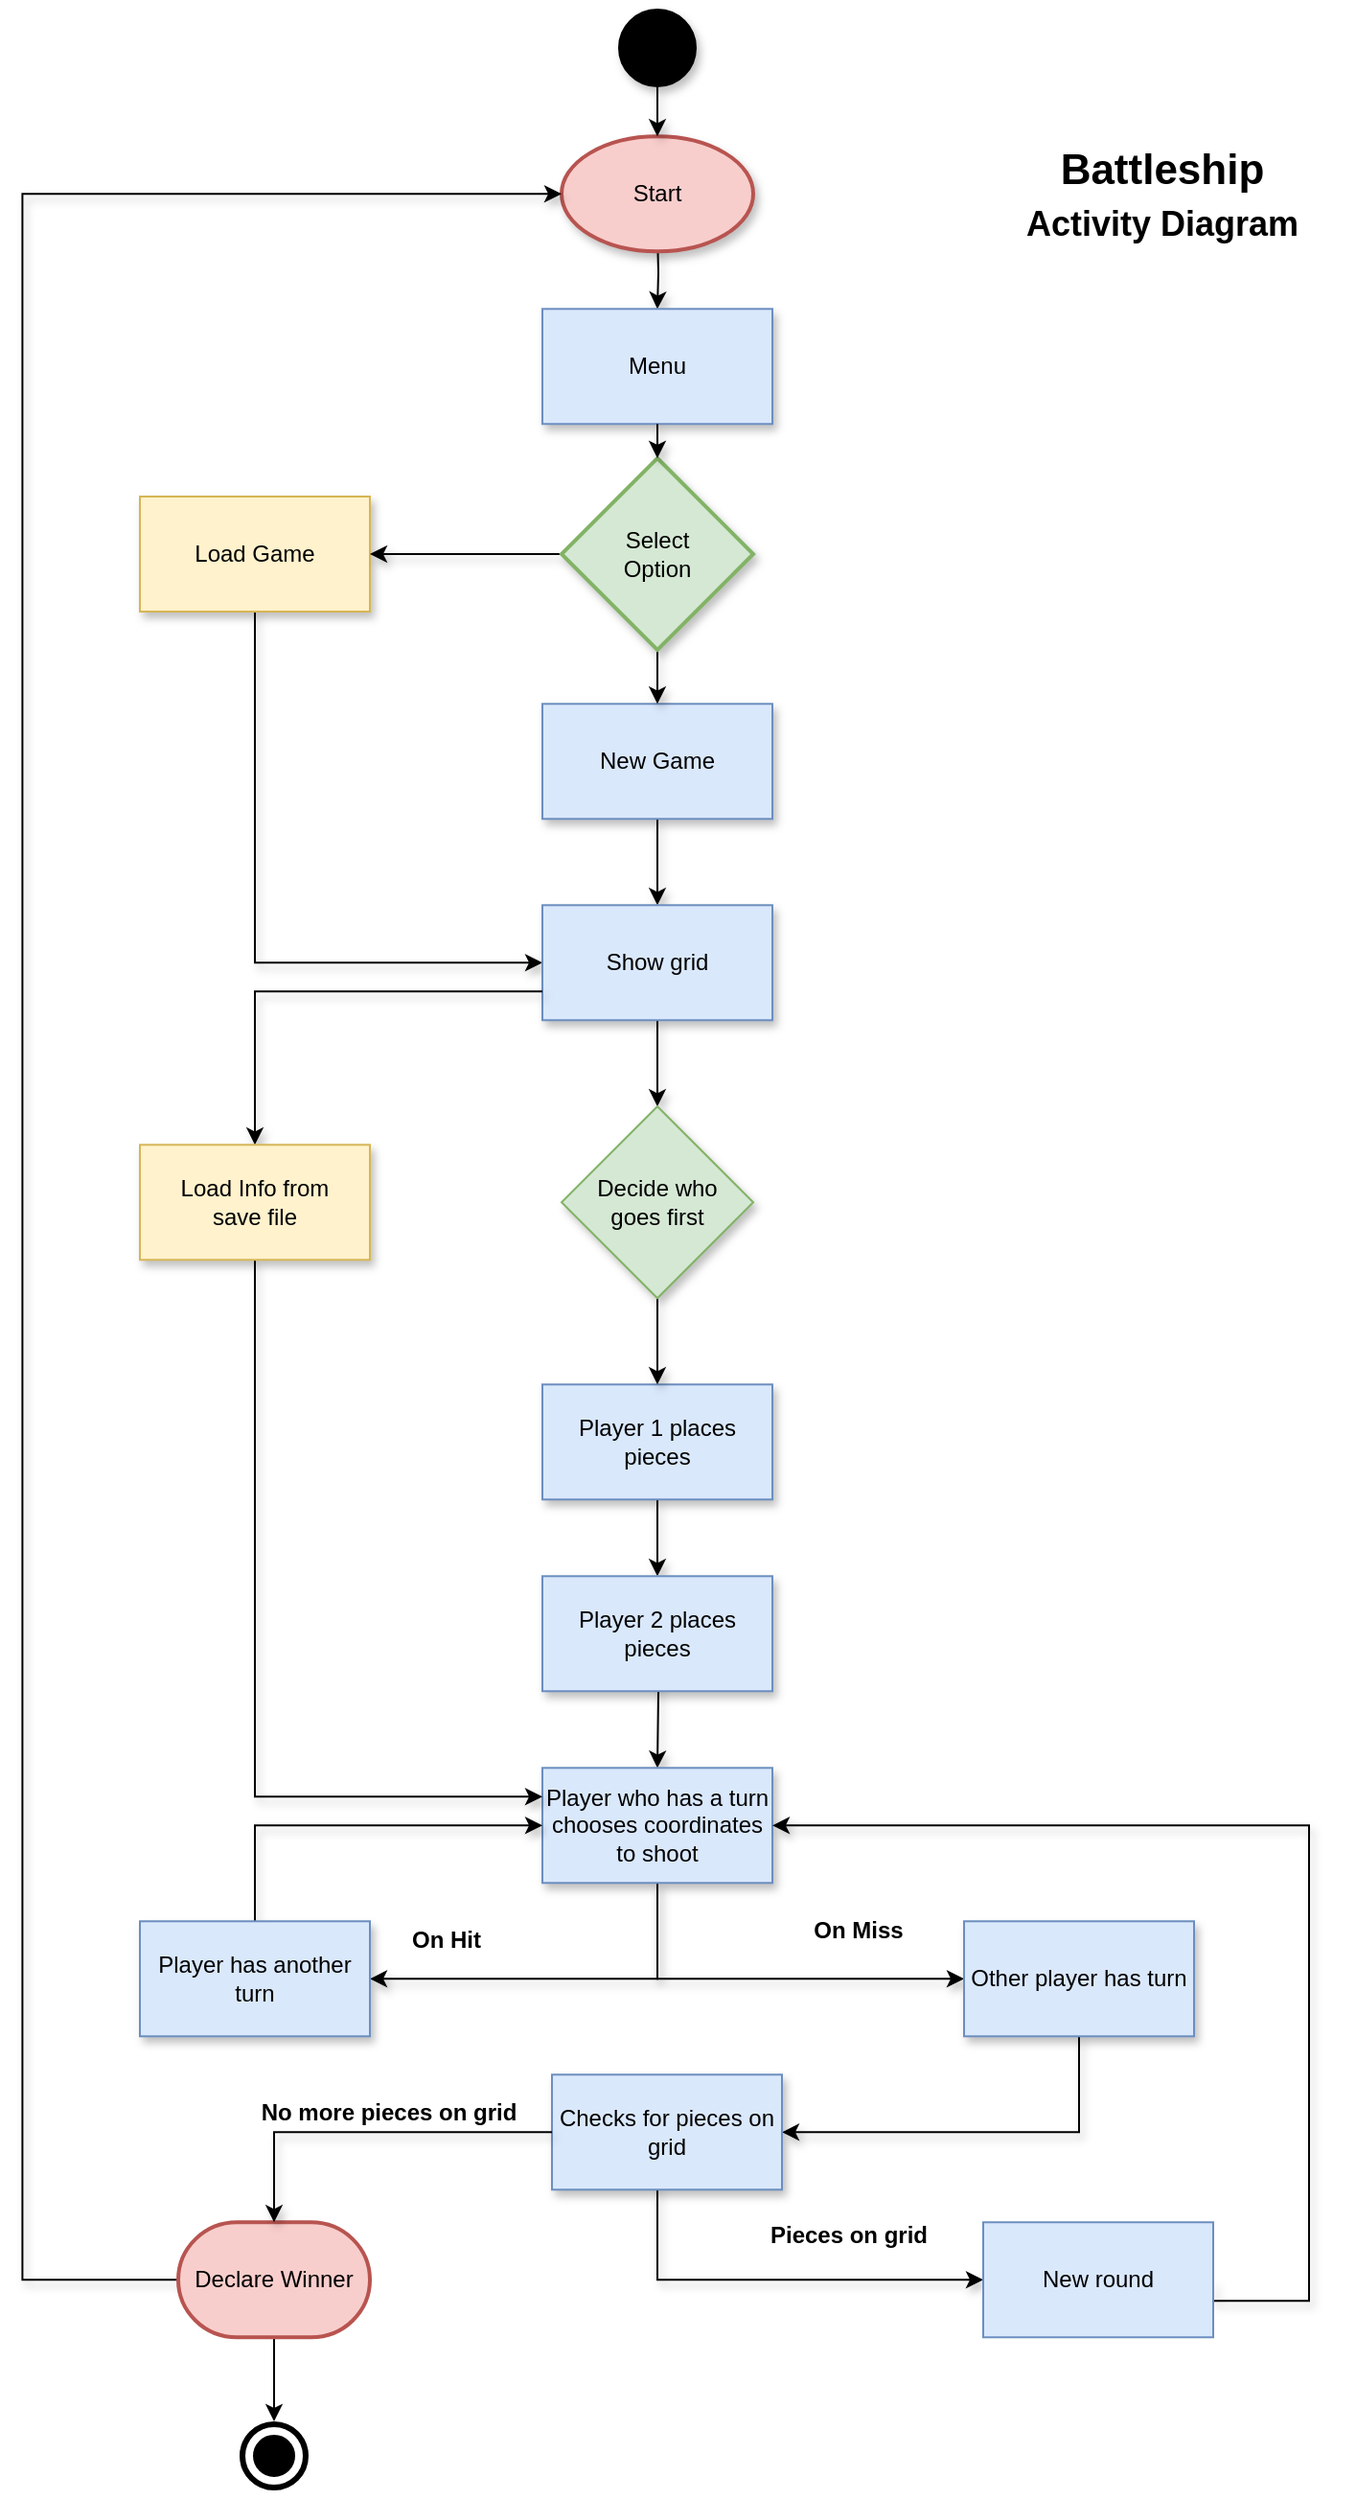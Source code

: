 <mxfile version="12.5.8" type="device"><diagram id="C5RBs43oDa-KdzZeNtuy" name="Page-1"><mxGraphModel dx="898" dy="1651" grid="0" gridSize="10" guides="1" tooltips="1" connect="1" arrows="1" fold="1" page="1" pageScale="1" pageWidth="827" pageHeight="1169" math="0" shadow="0"><root><mxCell id="WIyWlLk6GJQsqaUBKTNV-0"/><mxCell id="WIyWlLk6GJQsqaUBKTNV-1" parent="WIyWlLk6GJQsqaUBKTNV-0"/><mxCell id="BOUVBBY70fyEWPpo8IRB-98" value="" style="ellipse;shape=doubleEllipse;whiteSpace=wrap;html=1;aspect=fixed;fillColor=#000000;strokeColor=#FFFFFF;fontColor=#ffffff;perimeterSpacing=0;strokeWidth=4;shadow=0;" parent="WIyWlLk6GJQsqaUBKTNV-1" vertex="1"><mxGeometry x="173" y="97.0" width="40" height="40" as="geometry"/></mxCell><mxCell id="BOUVBBY70fyEWPpo8IRB-9" style="edgeStyle=orthogonalEdgeStyle;rounded=0;orthogonalLoop=1;jettySize=auto;html=1;exitX=0.5;exitY=1;exitDx=0;exitDy=0;entryX=0.5;entryY=0;entryDx=0;entryDy=0;shadow=1;" parent="WIyWlLk6GJQsqaUBKTNV-1" target="BOUVBBY70fyEWPpo8IRB-1" edge="1"><mxGeometry relative="1" as="geometry"><mxPoint x="393" y="-1042.86" as="sourcePoint"/></mxGeometry></mxCell><mxCell id="BOUVBBY70fyEWPpo8IRB-1" value="Menu" style="rounded=0;whiteSpace=wrap;html=1;fillColor=#dae8fc;strokeColor=#6c8ebf;shadow=1;" parent="WIyWlLk6GJQsqaUBKTNV-1" vertex="1"><mxGeometry x="333" y="-1002.86" width="120" height="60" as="geometry"/></mxCell><mxCell id="BOUVBBY70fyEWPpo8IRB-87" style="edgeStyle=orthogonalEdgeStyle;rounded=0;orthogonalLoop=1;jettySize=auto;html=1;exitX=0.5;exitY=1;exitDx=0;exitDy=0;entryX=0;entryY=0.5;entryDx=0;entryDy=0;shadow=1;" parent="WIyWlLk6GJQsqaUBKTNV-1" source="BOUVBBY70fyEWPpo8IRB-11" target="BOUVBBY70fyEWPpo8IRB-19" edge="1"><mxGeometry relative="1" as="geometry"/></mxCell><mxCell id="BOUVBBY70fyEWPpo8IRB-11" value="Load Game" style="rounded=0;whiteSpace=wrap;html=1;fillColor=#fff2cc;strokeColor=#d6b656;shadow=1;" parent="WIyWlLk6GJQsqaUBKTNV-1" vertex="1"><mxGeometry x="123" y="-905.0" width="120" height="60" as="geometry"/></mxCell><mxCell id="BOUVBBY70fyEWPpo8IRB-20" value="" style="edgeStyle=orthogonalEdgeStyle;rounded=0;orthogonalLoop=1;jettySize=auto;html=1;shadow=1;" parent="WIyWlLk6GJQsqaUBKTNV-1" source="BOUVBBY70fyEWPpo8IRB-13" target="BOUVBBY70fyEWPpo8IRB-19" edge="1"><mxGeometry relative="1" as="geometry"/></mxCell><mxCell id="BOUVBBY70fyEWPpo8IRB-13" value="New Game" style="rounded=0;whiteSpace=wrap;html=1;fillColor=#dae8fc;strokeColor=#6c8ebf;shadow=1;" parent="WIyWlLk6GJQsqaUBKTNV-1" vertex="1"><mxGeometry x="333" y="-796.86" width="120" height="60" as="geometry"/></mxCell><mxCell id="BOUVBBY70fyEWPpo8IRB-38" value="" style="edgeStyle=orthogonalEdgeStyle;rounded=0;orthogonalLoop=1;jettySize=auto;html=1;shadow=1;" parent="WIyWlLk6GJQsqaUBKTNV-1" source="BOUVBBY70fyEWPpo8IRB-19" target="BOUVBBY70fyEWPpo8IRB-36" edge="1"><mxGeometry relative="1" as="geometry"/></mxCell><mxCell id="BOUVBBY70fyEWPpo8IRB-19" value="Show grid" style="rounded=0;whiteSpace=wrap;html=1;fillColor=#dae8fc;strokeColor=#6c8ebf;shadow=1;" parent="WIyWlLk6GJQsqaUBKTNV-1" vertex="1"><mxGeometry x="333" y="-691.86" width="120" height="60" as="geometry"/></mxCell><mxCell id="BOUVBBY70fyEWPpo8IRB-33" value="" style="edgeStyle=orthogonalEdgeStyle;rounded=0;orthogonalLoop=1;jettySize=auto;html=1;shadow=1;" parent="WIyWlLk6GJQsqaUBKTNV-1" source="BOUVBBY70fyEWPpo8IRB-21" target="BOUVBBY70fyEWPpo8IRB-32" edge="1"><mxGeometry relative="1" as="geometry"/></mxCell><mxCell id="BOUVBBY70fyEWPpo8IRB-21" value="Player 1 places pieces" style="rounded=0;whiteSpace=wrap;html=1;fillColor=#dae8fc;strokeColor=#6c8ebf;shadow=1;" parent="WIyWlLk6GJQsqaUBKTNV-1" vertex="1"><mxGeometry x="333" y="-441.86" width="120" height="60" as="geometry"/></mxCell><mxCell id="BOUVBBY70fyEWPpo8IRB-31" value="" style="edgeStyle=orthogonalEdgeStyle;rounded=0;orthogonalLoop=1;jettySize=auto;html=1;shadow=1;" parent="WIyWlLk6GJQsqaUBKTNV-1" source="BOUVBBY70fyEWPpo8IRB-15" target="BOUVBBY70fyEWPpo8IRB-13" edge="1"><mxGeometry relative="1" as="geometry"/></mxCell><mxCell id="BOUVBBY70fyEWPpo8IRB-17" value="Start" style="strokeWidth=2;html=1;shape=mxgraph.flowchart.start_1;whiteSpace=wrap;fillColor=#f8cecc;strokeColor=#b85450;shadow=1;" parent="WIyWlLk6GJQsqaUBKTNV-1" vertex="1"><mxGeometry x="343" y="-1092.86" width="100" height="60" as="geometry"/></mxCell><mxCell id="BOUVBBY70fyEWPpo8IRB-35" value="" style="edgeStyle=orthogonalEdgeStyle;rounded=0;orthogonalLoop=1;jettySize=auto;html=1;shadow=1;" parent="WIyWlLk6GJQsqaUBKTNV-1" target="BOUVBBY70fyEWPpo8IRB-34" edge="1"><mxGeometry relative="1" as="geometry"><mxPoint x="393" y="-321.86" as="sourcePoint"/></mxGeometry></mxCell><mxCell id="BOUVBBY70fyEWPpo8IRB-32" value="Player 2 places pieces" style="rounded=0;whiteSpace=wrap;html=1;fillColor=#dae8fc;strokeColor=#6c8ebf;shadow=1;" parent="WIyWlLk6GJQsqaUBKTNV-1" vertex="1"><mxGeometry x="333" y="-341.86" width="120" height="60" as="geometry"/></mxCell><mxCell id="BOUVBBY70fyEWPpo8IRB-61" style="edgeStyle=orthogonalEdgeStyle;rounded=0;orthogonalLoop=1;jettySize=auto;html=1;exitX=0.5;exitY=1;exitDx=0;exitDy=0;entryX=1;entryY=0.5;entryDx=0;entryDy=0;shadow=1;" parent="WIyWlLk6GJQsqaUBKTNV-1" source="BOUVBBY70fyEWPpo8IRB-34" target="BOUVBBY70fyEWPpo8IRB-58" edge="1"><mxGeometry relative="1" as="geometry"/></mxCell><mxCell id="BOUVBBY70fyEWPpo8IRB-62" style="edgeStyle=orthogonalEdgeStyle;rounded=0;orthogonalLoop=1;jettySize=auto;html=1;exitX=0.5;exitY=1;exitDx=0;exitDy=0;entryX=0;entryY=0.5;entryDx=0;entryDy=0;shadow=1;" parent="WIyWlLk6GJQsqaUBKTNV-1" source="BOUVBBY70fyEWPpo8IRB-34" target="BOUVBBY70fyEWPpo8IRB-59" edge="1"><mxGeometry relative="1" as="geometry"/></mxCell><mxCell id="BOUVBBY70fyEWPpo8IRB-34" value="Player who has a turn chooses coordinates to shoot" style="rounded=0;whiteSpace=wrap;html=1;fillColor=#dae8fc;strokeColor=#6c8ebf;shadow=1;" parent="WIyWlLk6GJQsqaUBKTNV-1" vertex="1"><mxGeometry x="333" y="-241.86" width="120" height="60" as="geometry"/></mxCell><mxCell id="BOUVBBY70fyEWPpo8IRB-37" value="" style="edgeStyle=orthogonalEdgeStyle;rounded=0;orthogonalLoop=1;jettySize=auto;html=1;shadow=1;" parent="WIyWlLk6GJQsqaUBKTNV-1" source="BOUVBBY70fyEWPpo8IRB-36" target="BOUVBBY70fyEWPpo8IRB-21" edge="1"><mxGeometry relative="1" as="geometry"/></mxCell><mxCell id="BOUVBBY70fyEWPpo8IRB-36" value="Decide who &lt;br&gt;goes first" style="rhombus;whiteSpace=wrap;html=1;fillColor=#d5e8d4;strokeColor=#82b366;shadow=1;" parent="WIyWlLk6GJQsqaUBKTNV-1" vertex="1"><mxGeometry x="343" y="-586.86" width="100" height="100" as="geometry"/></mxCell><mxCell id="BOUVBBY70fyEWPpo8IRB-50" style="edgeStyle=orthogonalEdgeStyle;rounded=0;orthogonalLoop=1;jettySize=auto;html=1;exitX=0;exitY=0.75;exitDx=0;exitDy=0;entryX=0.5;entryY=0;entryDx=0;entryDy=0;shadow=1;" parent="WIyWlLk6GJQsqaUBKTNV-1" source="BOUVBBY70fyEWPpo8IRB-19" target="BOUVBBY70fyEWPpo8IRB-49" edge="1"><mxGeometry relative="1" as="geometry"><Array as="points"><mxPoint x="183.0" y="-646.86"/></Array></mxGeometry></mxCell><mxCell id="BOUVBBY70fyEWPpo8IRB-95" style="edgeStyle=orthogonalEdgeStyle;rounded=0;orthogonalLoop=1;jettySize=auto;html=1;exitX=0;exitY=0.5;exitDx=0;exitDy=0;exitPerimeter=0;entryX=1;entryY=0.5;entryDx=0;entryDy=0;shadow=1;" parent="WIyWlLk6GJQsqaUBKTNV-1" source="BOUVBBY70fyEWPpo8IRB-15" target="BOUVBBY70fyEWPpo8IRB-11" edge="1"><mxGeometry relative="1" as="geometry"/></mxCell><mxCell id="BOUVBBY70fyEWPpo8IRB-15" value="Select&lt;br&gt;Option" style="strokeWidth=2;html=1;shape=mxgraph.flowchart.decision;whiteSpace=wrap;fillColor=#d5e8d4;strokeColor=#82b366;shadow=1;" parent="WIyWlLk6GJQsqaUBKTNV-1" vertex="1"><mxGeometry x="343" y="-925.0" width="100" height="100" as="geometry"/></mxCell><mxCell id="BOUVBBY70fyEWPpo8IRB-40" style="edgeStyle=orthogonalEdgeStyle;rounded=0;orthogonalLoop=1;jettySize=auto;html=1;exitX=0.5;exitY=1;exitDx=0;exitDy=0;entryX=0.5;entryY=0;entryDx=0;entryDy=0;shadow=1;" parent="WIyWlLk6GJQsqaUBKTNV-1" source="BOUVBBY70fyEWPpo8IRB-1" target="BOUVBBY70fyEWPpo8IRB-15" edge="1"><mxGeometry relative="1" as="geometry"><mxPoint x="393" y="-942.86" as="sourcePoint"/><mxPoint x="393" y="-872.86" as="targetPoint"/></mxGeometry></mxCell><mxCell id="BOUVBBY70fyEWPpo8IRB-57" style="edgeStyle=orthogonalEdgeStyle;rounded=0;orthogonalLoop=1;jettySize=auto;html=1;exitX=0.5;exitY=1;exitDx=0;exitDy=0;entryX=0;entryY=0.25;entryDx=0;entryDy=0;shadow=1;" parent="WIyWlLk6GJQsqaUBKTNV-1" source="BOUVBBY70fyEWPpo8IRB-49" target="BOUVBBY70fyEWPpo8IRB-34" edge="1"><mxGeometry relative="1" as="geometry"/></mxCell><mxCell id="BOUVBBY70fyEWPpo8IRB-49" value="Load Info from&lt;br&gt;save file" style="rounded=0;whiteSpace=wrap;html=1;fillColor=#fff2cc;strokeColor=#d6b656;shadow=1;" parent="WIyWlLk6GJQsqaUBKTNV-1" vertex="1"><mxGeometry x="123" y="-566.86" width="120" height="60" as="geometry"/></mxCell><mxCell id="BOUVBBY70fyEWPpo8IRB-91" style="edgeStyle=orthogonalEdgeStyle;rounded=0;orthogonalLoop=1;jettySize=auto;html=1;exitX=0.5;exitY=0;exitDx=0;exitDy=0;entryX=0;entryY=0.5;entryDx=0;entryDy=0;shadow=1;" parent="WIyWlLk6GJQsqaUBKTNV-1" source="BOUVBBY70fyEWPpo8IRB-58" target="BOUVBBY70fyEWPpo8IRB-34" edge="1"><mxGeometry relative="1" as="geometry"/></mxCell><mxCell id="BOUVBBY70fyEWPpo8IRB-58" value="Player has another turn" style="rounded=0;whiteSpace=wrap;html=1;fillColor=#dae8fc;strokeColor=#6c8ebf;shadow=1;" parent="WIyWlLk6GJQsqaUBKTNV-1" vertex="1"><mxGeometry x="123" y="-161.86" width="120" height="60" as="geometry"/></mxCell><mxCell id="BOUVBBY70fyEWPpo8IRB-68" style="edgeStyle=orthogonalEdgeStyle;rounded=0;orthogonalLoop=1;jettySize=auto;html=1;exitX=0.5;exitY=1;exitDx=0;exitDy=0;entryX=1;entryY=0.5;entryDx=0;entryDy=0;shadow=1;" parent="WIyWlLk6GJQsqaUBKTNV-1" source="BOUVBBY70fyEWPpo8IRB-59" target="BOUVBBY70fyEWPpo8IRB-67" edge="1"><mxGeometry relative="1" as="geometry"><Array as="points"><mxPoint x="613" y="-51.86"/></Array></mxGeometry></mxCell><mxCell id="BOUVBBY70fyEWPpo8IRB-59" value="Other player has turn" style="rounded=0;whiteSpace=wrap;html=1;fillColor=#dae8fc;strokeColor=#6c8ebf;shadow=1;" parent="WIyWlLk6GJQsqaUBKTNV-1" vertex="1"><mxGeometry x="553" y="-161.86" width="120" height="60" as="geometry"/></mxCell><mxCell id="BOUVBBY70fyEWPpo8IRB-64" value="On Hit" style="text;html=1;strokeColor=none;fillColor=none;align=center;verticalAlign=middle;whiteSpace=wrap;rounded=0;fontStyle=1;shadow=1;" parent="WIyWlLk6GJQsqaUBKTNV-1" vertex="1"><mxGeometry x="263" y="-161.86" width="40" height="20" as="geometry"/></mxCell><mxCell id="BOUVBBY70fyEWPpo8IRB-66" value="On Miss" style="text;html=1;strokeColor=none;fillColor=none;align=center;verticalAlign=middle;whiteSpace=wrap;rounded=0;fontStyle=1;shadow=1;" parent="WIyWlLk6GJQsqaUBKTNV-1" vertex="1"><mxGeometry x="463" y="-171.86" width="70" height="30" as="geometry"/></mxCell><mxCell id="BOUVBBY70fyEWPpo8IRB-74" style="edgeStyle=orthogonalEdgeStyle;rounded=0;orthogonalLoop=1;jettySize=auto;html=1;exitX=0.5;exitY=1;exitDx=0;exitDy=0;entryX=0;entryY=0.5;entryDx=0;entryDy=0;shadow=1;" parent="WIyWlLk6GJQsqaUBKTNV-1" target="BOUVBBY70fyEWPpo8IRB-69" edge="1"><mxGeometry relative="1" as="geometry"><mxPoint x="408" y="-32.86" as="sourcePoint"/><Array as="points"><mxPoint x="393" y="-32.86"/><mxPoint x="393" y="25.14"/></Array></mxGeometry></mxCell><mxCell id="BOUVBBY70fyEWPpo8IRB-67" value="Checks for pieces on grid" style="rounded=0;whiteSpace=wrap;html=1;fillColor=#dae8fc;strokeColor=#6c8ebf;shadow=1;" parent="WIyWlLk6GJQsqaUBKTNV-1" vertex="1"><mxGeometry x="338" y="-81.86" width="120" height="60" as="geometry"/></mxCell><mxCell id="BOUVBBY70fyEWPpo8IRB-76" style="edgeStyle=orthogonalEdgeStyle;rounded=0;orthogonalLoop=1;jettySize=auto;html=1;exitX=1;exitY=0.5;exitDx=0;exitDy=0;entryX=1;entryY=0.5;entryDx=0;entryDy=0;shadow=1;" parent="WIyWlLk6GJQsqaUBKTNV-1" source="BOUVBBY70fyEWPpo8IRB-69" target="BOUVBBY70fyEWPpo8IRB-34" edge="1"><mxGeometry relative="1" as="geometry"><mxPoint x="723" y="-221.86" as="targetPoint"/><Array as="points"><mxPoint x="733" y="36.14"/><mxPoint x="733" y="-211.86"/></Array></mxGeometry></mxCell><mxCell id="BOUVBBY70fyEWPpo8IRB-69" value="New round" style="rounded=0;whiteSpace=wrap;html=1;fillColor=#dae8fc;strokeColor=#6c8ebf;" parent="WIyWlLk6GJQsqaUBKTNV-1" vertex="1"><mxGeometry x="563" y="-4.86" width="120" height="60" as="geometry"/></mxCell><mxCell id="BOUVBBY70fyEWPpo8IRB-72" value="No more pieces on grid" style="text;html=1;strokeColor=none;fillColor=none;align=center;verticalAlign=middle;whiteSpace=wrap;rounded=0;fontStyle=1;shadow=1;" parent="WIyWlLk6GJQsqaUBKTNV-1" vertex="1"><mxGeometry x="183.0" y="-71.86" width="140" height="20" as="geometry"/></mxCell><mxCell id="BOUVBBY70fyEWPpo8IRB-75" value="Pieces on grid" style="text;html=1;strokeColor=none;fillColor=none;align=center;verticalAlign=middle;whiteSpace=wrap;rounded=0;fontStyle=1;shadow=1;" parent="WIyWlLk6GJQsqaUBKTNV-1" vertex="1"><mxGeometry x="448" y="-12.86" width="90" height="30" as="geometry"/></mxCell><mxCell id="BOUVBBY70fyEWPpo8IRB-99" style="edgeStyle=orthogonalEdgeStyle;rounded=0;orthogonalLoop=1;jettySize=auto;html=1;exitX=0.5;exitY=1;exitDx=0;exitDy=0;exitPerimeter=0;" parent="WIyWlLk6GJQsqaUBKTNV-1" source="BOUVBBY70fyEWPpo8IRB-77" edge="1"><mxGeometry relative="1" as="geometry"><mxPoint x="193" y="99" as="targetPoint"/></mxGeometry></mxCell><mxCell id="BOUVBBY70fyEWPpo8IRB-100" style="edgeStyle=orthogonalEdgeStyle;rounded=0;orthogonalLoop=1;jettySize=auto;html=1;exitX=0;exitY=0.5;exitDx=0;exitDy=0;exitPerimeter=0;entryX=0;entryY=0.5;entryDx=0;entryDy=0;entryPerimeter=0;shadow=1;" parent="WIyWlLk6GJQsqaUBKTNV-1" source="BOUVBBY70fyEWPpo8IRB-77" target="BOUVBBY70fyEWPpo8IRB-17" edge="1"><mxGeometry relative="1" as="geometry"><Array as="points"><mxPoint x="61.71" y="25.0"/><mxPoint x="61.71" y="-1063"/></Array></mxGeometry></mxCell><mxCell id="BOUVBBY70fyEWPpo8IRB-77" value="Declare Winner" style="strokeWidth=2;html=1;shape=mxgraph.flowchart.terminator;whiteSpace=wrap;fillColor=#f8cecc;strokeColor=#b85450;shadow=0;" parent="WIyWlLk6GJQsqaUBKTNV-1" vertex="1"><mxGeometry x="143.0" y="-4.86" width="100" height="60" as="geometry"/></mxCell><mxCell id="BOUVBBY70fyEWPpo8IRB-83" style="edgeStyle=orthogonalEdgeStyle;rounded=0;orthogonalLoop=1;jettySize=auto;html=1;exitX=0;exitY=0.5;exitDx=0;exitDy=0;entryX=0.5;entryY=0;entryDx=0;entryDy=0;shadow=1;" parent="WIyWlLk6GJQsqaUBKTNV-1" source="BOUVBBY70fyEWPpo8IRB-67" target="BOUVBBY70fyEWPpo8IRB-77" edge="1"><mxGeometry relative="1" as="geometry"><mxPoint x="338" y="-51.86" as="sourcePoint"/><mxPoint x="183.0" y="58.14" as="targetPoint"/></mxGeometry></mxCell><mxCell id="BOUVBBY70fyEWPpo8IRB-97" style="edgeStyle=orthogonalEdgeStyle;rounded=0;orthogonalLoop=1;jettySize=auto;html=1;exitX=0.5;exitY=1;exitDx=0;exitDy=0;entryX=0.5;entryY=0;entryDx=0;entryDy=0;entryPerimeter=0;shadow=1;" parent="WIyWlLk6GJQsqaUBKTNV-1" source="BOUVBBY70fyEWPpo8IRB-96" target="BOUVBBY70fyEWPpo8IRB-17" edge="1"><mxGeometry relative="1" as="geometry"/></mxCell><mxCell id="BOUVBBY70fyEWPpo8IRB-96" value="" style="ellipse;shape=doubleEllipse;whiteSpace=wrap;html=1;aspect=fixed;fillColor=#000000;shadow=1;" parent="WIyWlLk6GJQsqaUBKTNV-1" vertex="1"><mxGeometry x="373.0" y="-1159" width="40" height="40" as="geometry"/></mxCell><mxCell id="BOUVBBY70fyEWPpo8IRB-103" value="&lt;b&gt;Battleship&lt;br&gt;&lt;font style=&quot;font-size: 18px&quot;&gt;Activity Diagram&lt;/font&gt;&lt;br&gt;&lt;/b&gt;" style="text;html=1;fillColor=none;align=center;verticalAlign=middle;whiteSpace=wrap;rounded=0;fontSize=22;shadow=1;" parent="WIyWlLk6GJQsqaUBKTNV-1" vertex="1"><mxGeometry x="563" y="-1092.86" width="187" height="60.86" as="geometry"/></mxCell></root></mxGraphModel></diagram></mxfile>